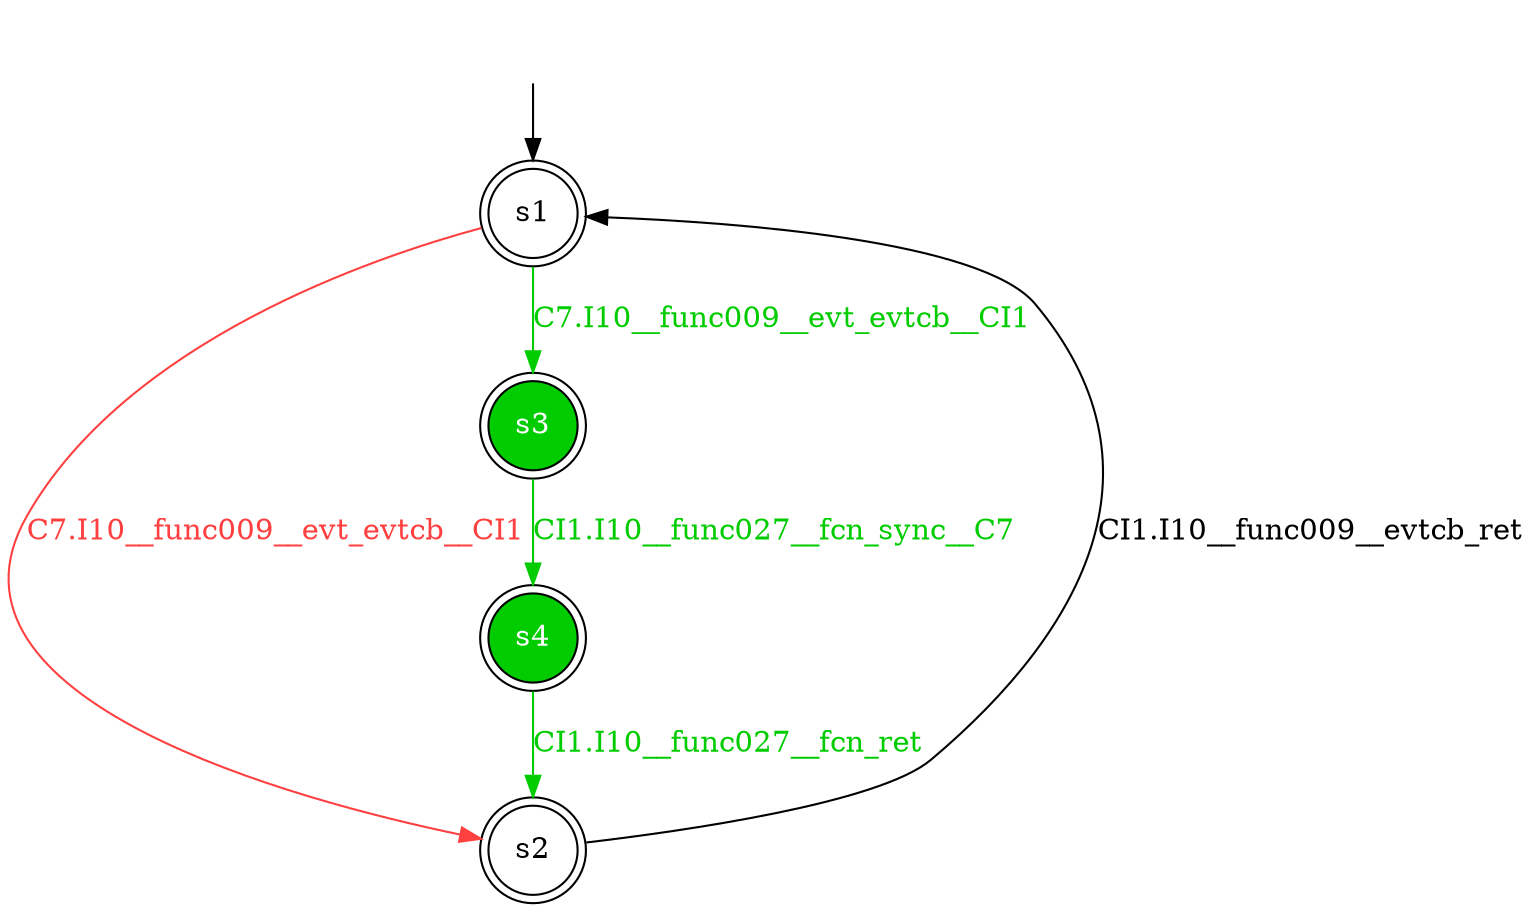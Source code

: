 digraph diffautomaton {
	1 [label=<s1> shape="doublecircle"];
	2 [label=<s2> shape="doublecircle"];
	3 [label=<s3> shape="doublecircle" fillcolor="#00cc00" fontcolor="#ffffff" style="filled"];
	4 [label=<s4> shape="doublecircle" fillcolor="#00cc00" fontcolor="#ffffff" style="filled"];
	__init1 [label=<> shape="none"];
	__init1 -> 1;
	1 -> 2 [label=<<font color="#ff4040">C7.I10__func009__evt_evtcb__CI1</font>> color="#ff4040" id="1-0-2"];
	1 -> 3 [label=<<font color="#00cc00">C7.I10__func009__evt_evtcb__CI1</font>> color="#00cc00" id="1-1-3"];
	2 -> 1 [label=<<font color="#000000">CI1.I10__func009__evtcb_ret</font>> id="2-0-1"];
	3 -> 4 [label=<<font color="#00cc00">CI1.I10__func027__fcn_sync__C7</font>> color="#00cc00" id="3-0-4"];
	4 -> 2 [label=<<font color="#00cc00">CI1.I10__func027__fcn_ret</font>> color="#00cc00" id="4-0-2"];
}
